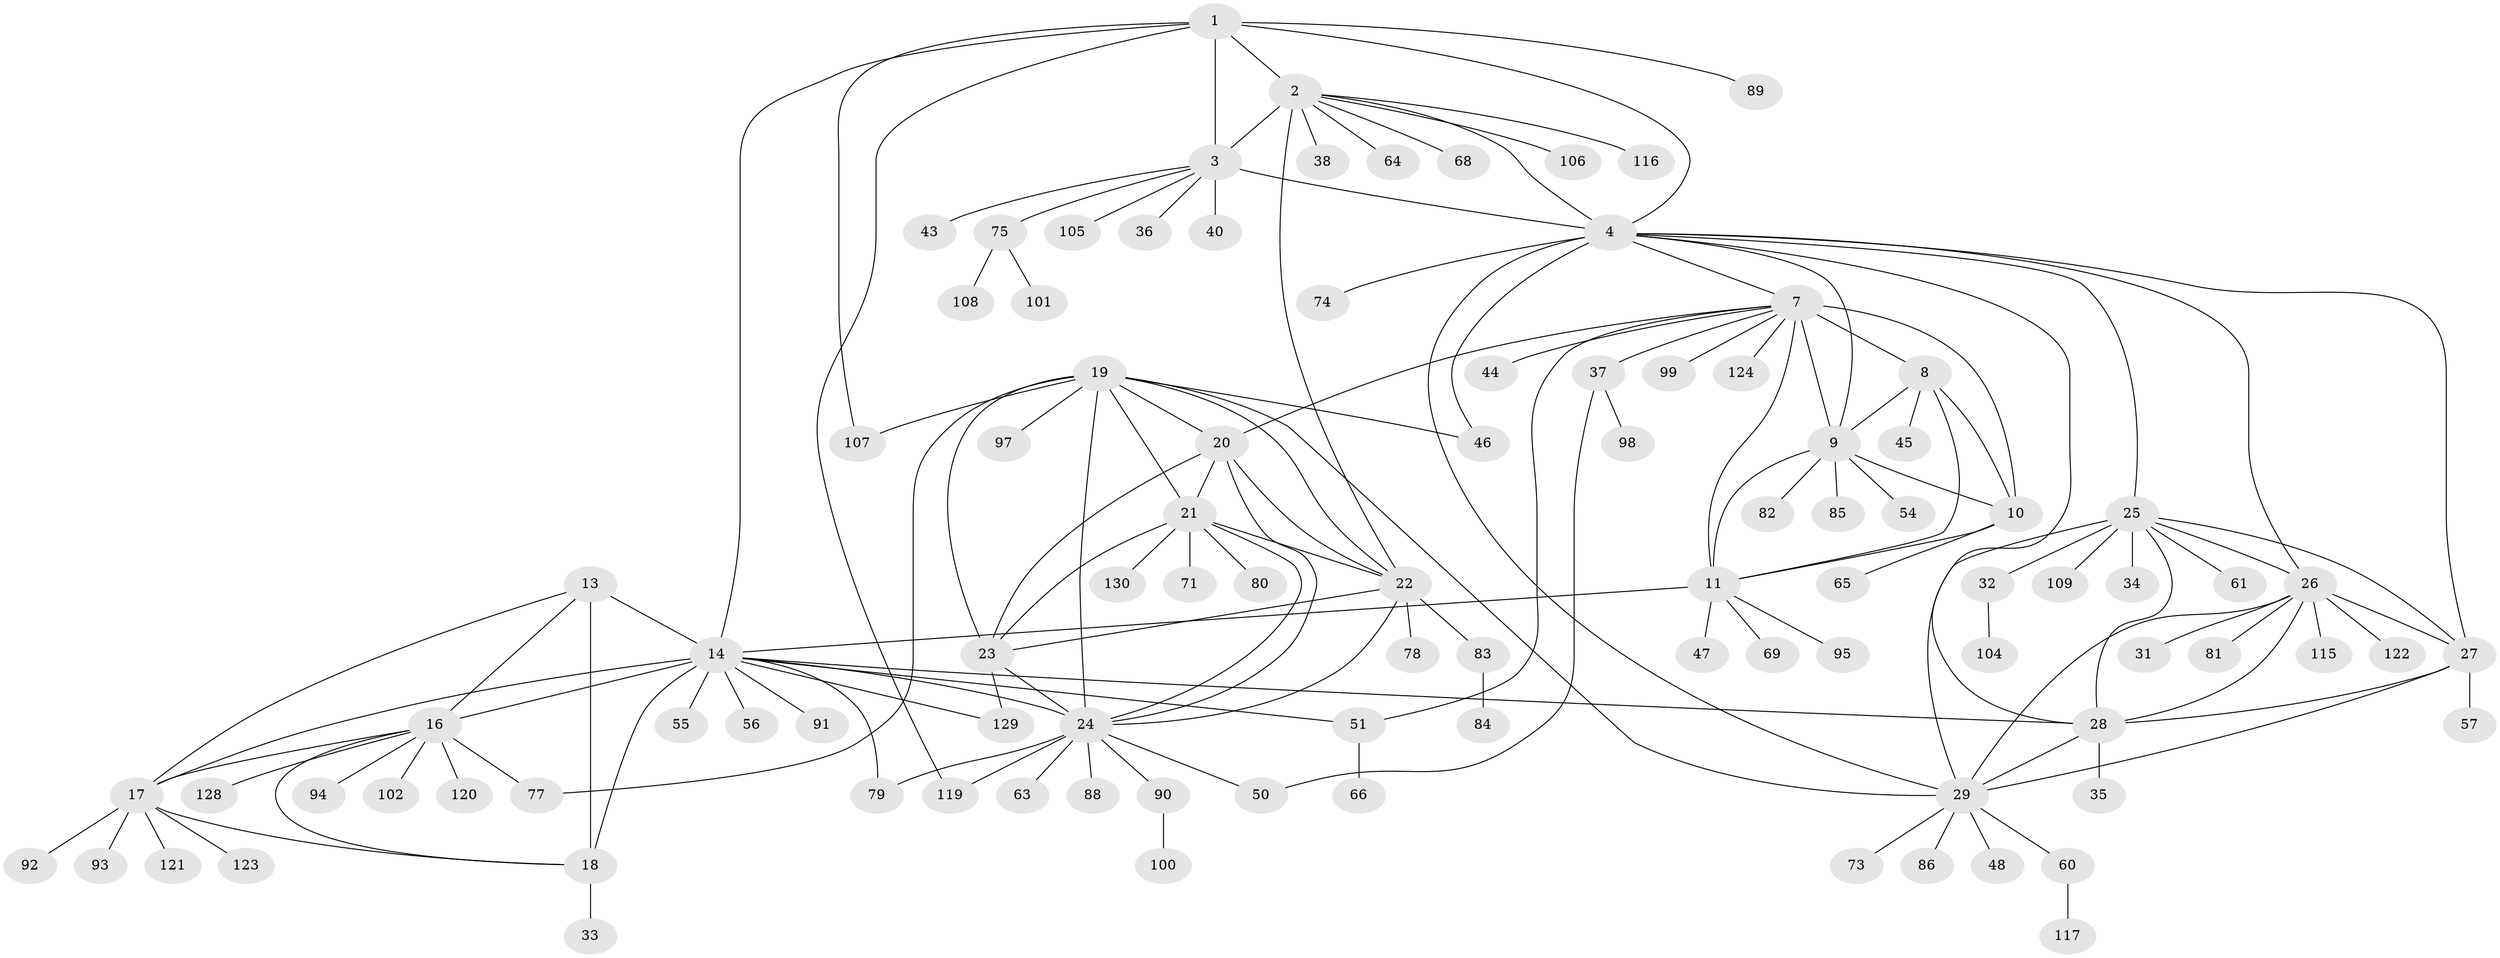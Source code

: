 // Generated by graph-tools (version 1.1) at 2025/52/02/27/25 19:52:18]
// undirected, 100 vertices, 148 edges
graph export_dot {
graph [start="1"]
  node [color=gray90,style=filled];
  1;
  2 [super="+6"];
  3 [super="+5"];
  4 [super="+30"];
  7 [super="+12"];
  8 [super="+53"];
  9 [super="+62"];
  10;
  11 [super="+72"];
  13;
  14 [super="+15"];
  16 [super="+67"];
  17 [super="+49"];
  18 [super="+41"];
  19 [super="+87"];
  20 [super="+59"];
  21 [super="+70"];
  22 [super="+110"];
  23 [super="+39"];
  24 [super="+126"];
  25 [super="+58"];
  26 [super="+111"];
  27 [super="+42"];
  28;
  29 [super="+52"];
  31 [super="+112"];
  32 [super="+114"];
  33;
  34;
  35;
  36;
  37;
  38;
  40;
  43;
  44;
  45;
  46 [super="+103"];
  47;
  48;
  50 [super="+118"];
  51 [super="+125"];
  54;
  55;
  56;
  57;
  60 [super="+76"];
  61;
  63;
  64;
  65;
  66;
  68;
  69;
  71;
  73;
  74;
  75;
  77;
  78;
  79;
  80;
  81;
  82;
  83;
  84;
  85;
  86;
  88;
  89 [super="+96"];
  90;
  91;
  92 [super="+113"];
  93;
  94;
  95;
  97;
  98;
  99;
  100;
  101;
  102;
  104;
  105;
  106;
  107;
  108;
  109;
  115;
  116;
  117;
  119;
  120 [super="+127"];
  121;
  122;
  123;
  124;
  128;
  129;
  130;
  1 -- 2 [weight=2];
  1 -- 3 [weight=2];
  1 -- 4;
  1 -- 89;
  1 -- 107;
  1 -- 119;
  1 -- 14;
  2 -- 3 [weight=4];
  2 -- 4 [weight=2];
  2 -- 38;
  2 -- 64;
  2 -- 68;
  2 -- 106;
  2 -- 116;
  2 -- 22;
  3 -- 4 [weight=2];
  3 -- 43;
  3 -- 75;
  3 -- 105;
  3 -- 36;
  3 -- 40;
  4 -- 7;
  4 -- 9;
  4 -- 74;
  4 -- 46;
  4 -- 25;
  4 -- 26;
  4 -- 27;
  4 -- 28;
  4 -- 29;
  7 -- 8 [weight=2];
  7 -- 9 [weight=2];
  7 -- 10 [weight=2];
  7 -- 11 [weight=2];
  7 -- 37;
  7 -- 44;
  7 -- 51;
  7 -- 99;
  7 -- 20;
  7 -- 124;
  8 -- 9;
  8 -- 10;
  8 -- 11;
  8 -- 45;
  9 -- 10;
  9 -- 11;
  9 -- 54;
  9 -- 82;
  9 -- 85;
  10 -- 11;
  10 -- 65;
  11 -- 47;
  11 -- 69;
  11 -- 95;
  11 -- 14;
  13 -- 14 [weight=2];
  13 -- 16;
  13 -- 17;
  13 -- 18;
  14 -- 16 [weight=2];
  14 -- 17 [weight=2];
  14 -- 18 [weight=2];
  14 -- 24;
  14 -- 28;
  14 -- 55;
  14 -- 91;
  14 -- 129;
  14 -- 79;
  14 -- 56;
  14 -- 51;
  16 -- 17;
  16 -- 18;
  16 -- 120;
  16 -- 128;
  16 -- 94;
  16 -- 77;
  16 -- 102;
  17 -- 18;
  17 -- 93;
  17 -- 121;
  17 -- 123;
  17 -- 92;
  18 -- 33;
  19 -- 20;
  19 -- 21;
  19 -- 22;
  19 -- 23;
  19 -- 24;
  19 -- 29;
  19 -- 46;
  19 -- 77;
  19 -- 97;
  19 -- 107;
  20 -- 21;
  20 -- 22;
  20 -- 23;
  20 -- 24;
  21 -- 22;
  21 -- 23;
  21 -- 24;
  21 -- 71;
  21 -- 80;
  21 -- 130;
  22 -- 23;
  22 -- 24;
  22 -- 78;
  22 -- 83;
  23 -- 24;
  23 -- 129;
  24 -- 63;
  24 -- 79;
  24 -- 88;
  24 -- 90;
  24 -- 119;
  24 -- 50;
  25 -- 26;
  25 -- 27;
  25 -- 28;
  25 -- 29;
  25 -- 32;
  25 -- 34;
  25 -- 61;
  25 -- 109;
  26 -- 27;
  26 -- 28;
  26 -- 29;
  26 -- 31;
  26 -- 81;
  26 -- 115;
  26 -- 122;
  27 -- 28;
  27 -- 29;
  27 -- 57;
  28 -- 29;
  28 -- 35;
  29 -- 48;
  29 -- 60;
  29 -- 73;
  29 -- 86;
  32 -- 104;
  37 -- 50;
  37 -- 98;
  51 -- 66;
  60 -- 117;
  75 -- 101;
  75 -- 108;
  83 -- 84;
  90 -- 100;
}

